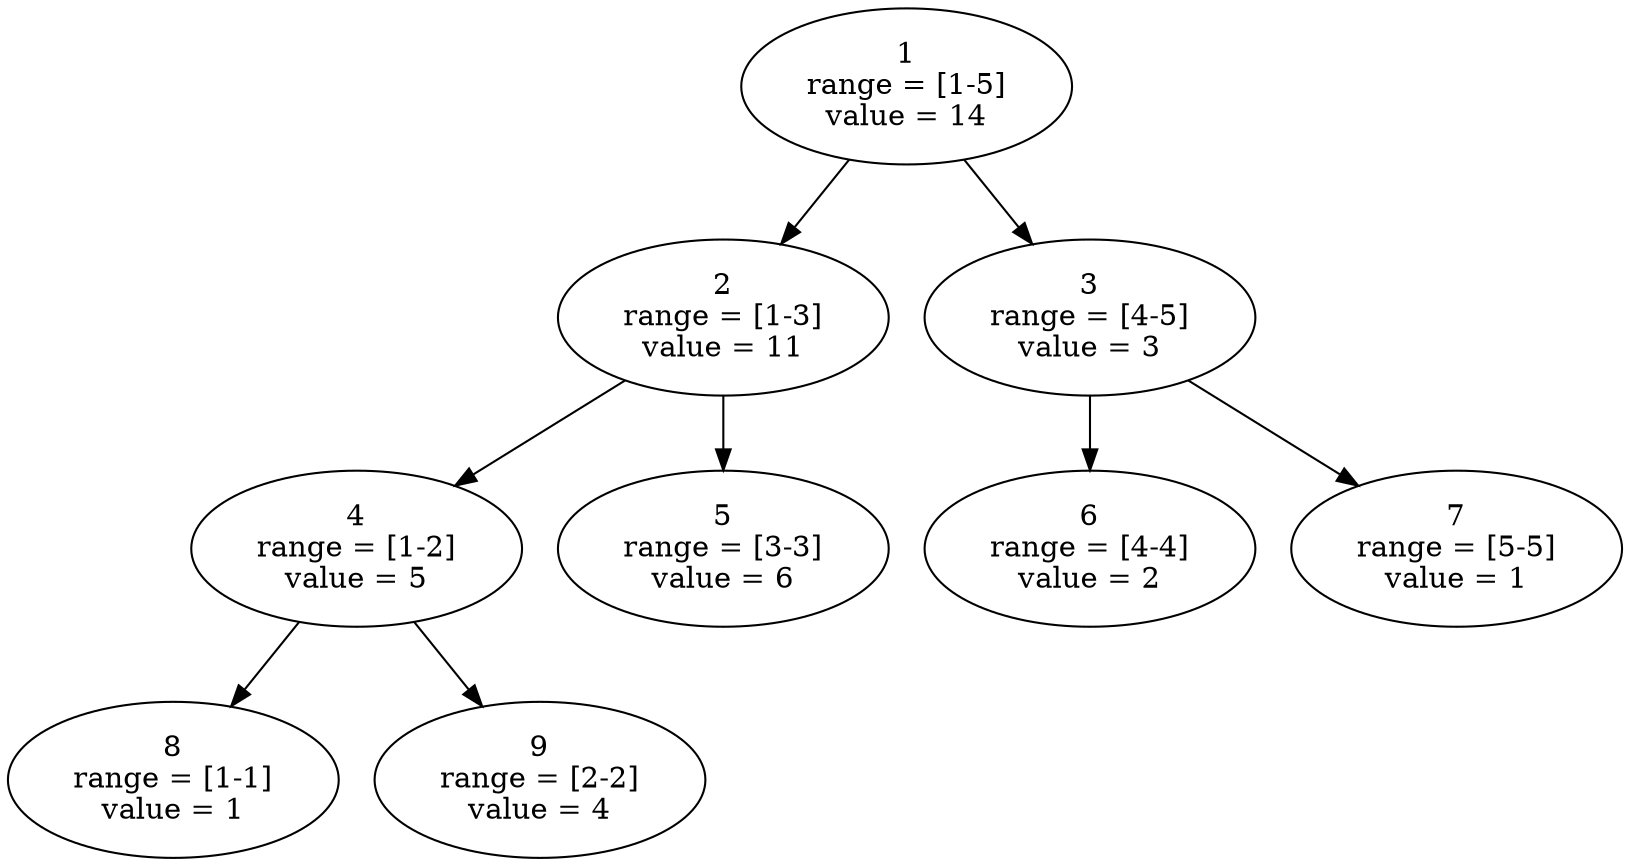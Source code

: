 digraph G {
    rankdir=TB;
    
    {
        // 1, 4, 6, 2, 1
        1 [label="1\nrange = [1-5]\nvalue = 14"]
        2 [label="2\nrange = [1-3]\nvalue = 11"]
        3 [label="3\nrange = [4-5]\nvalue = 3"]
        4 [label="4\nrange = [1-2]\nvalue = 5"]
        5 [label="5\nrange = [3-3]\nvalue = 6"]
        6 [label="6\nrange = [4-4]\nvalue = 2"]
        7 [label="7\nrange = [5-5]\nvalue = 1"]
        8 [label="8\nrange = [1-1]\nvalue = 1"]
        9 [label="9\nrange = [2-2]\nvalue = 4"]
    }

    1 -> {2, 3}
    2 -> {4, 5}
    3 -> {6, 7}
    4 -> {8, 9}
    {rank=same; 2, 3}
    {rank=same; 4, 5, 6, 7}
    {rank=same; 8, 9}
}
